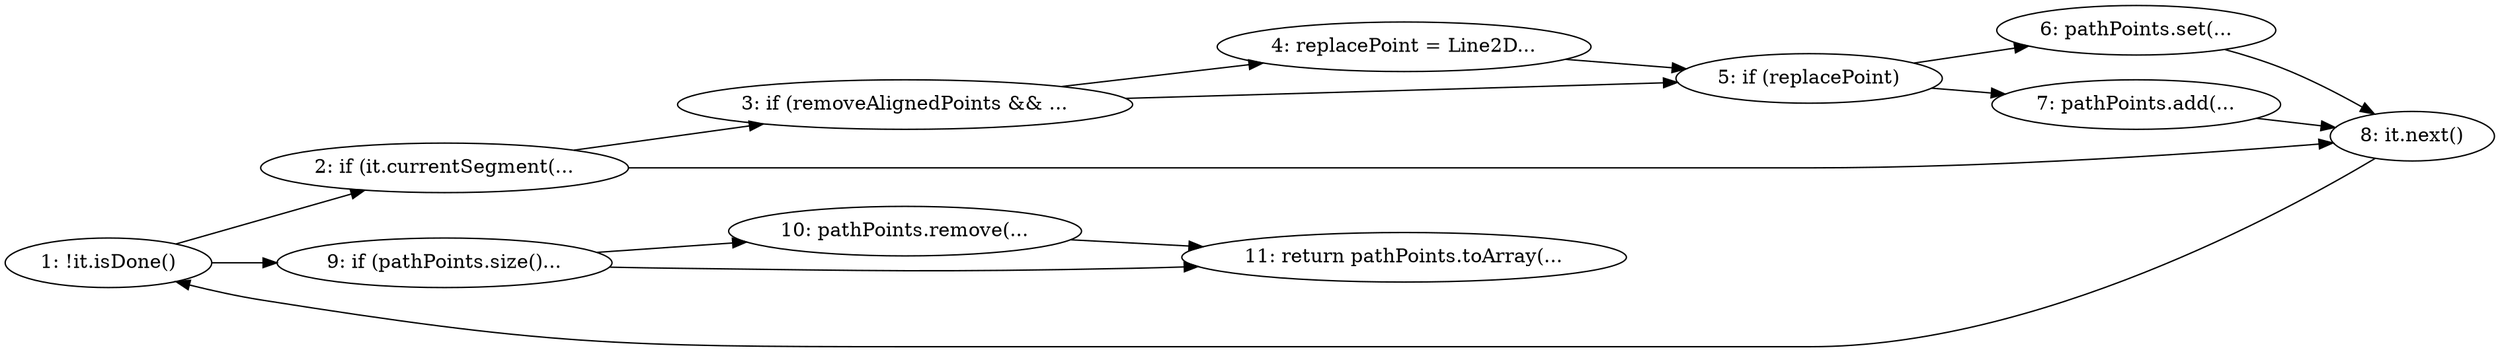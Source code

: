 digraph cfg {
  margin="0 0 0 0";
  rankdir="LR";

  forCondition [label="1: !it.isDone()"];
  outerIf [label="2: if (it.currentSegment(..."];
  innerIf [label="3: if (removeAlignedPoints && ..."];
  replacePoint [label="4: replacePoint = Line2D..."];
  secondIf [label="5: if (replacePoint)"];
  pathSet [label="6: pathPoints.set(..."];
  pathAdd [label="7: pathPoints.add(..."];
  forRecursion [label="8: it.next()"];
  lastIf [label="9: if (pathPoints.size()..."];
  pathRemove [label="10: pathPoints.remove(..."];
  return [label="11: return pathPoints.toArray(..."];

  forCondition->outerIf;
  outerIf->innerIf;
  innerIf->replacePoint;
  replacePoint->secondIf;
  innerIf->secondIf;
  secondIf->pathSet;
  secondIf->pathAdd;
  pathSet->forRecursion;
  pathAdd->forRecursion;
  outerIf->forRecursion;
  forRecursion->forCondition;

  forCondition->lastIf;
  lastIf->pathRemove;
  pathRemove->return;
  lastIf->return;
}
